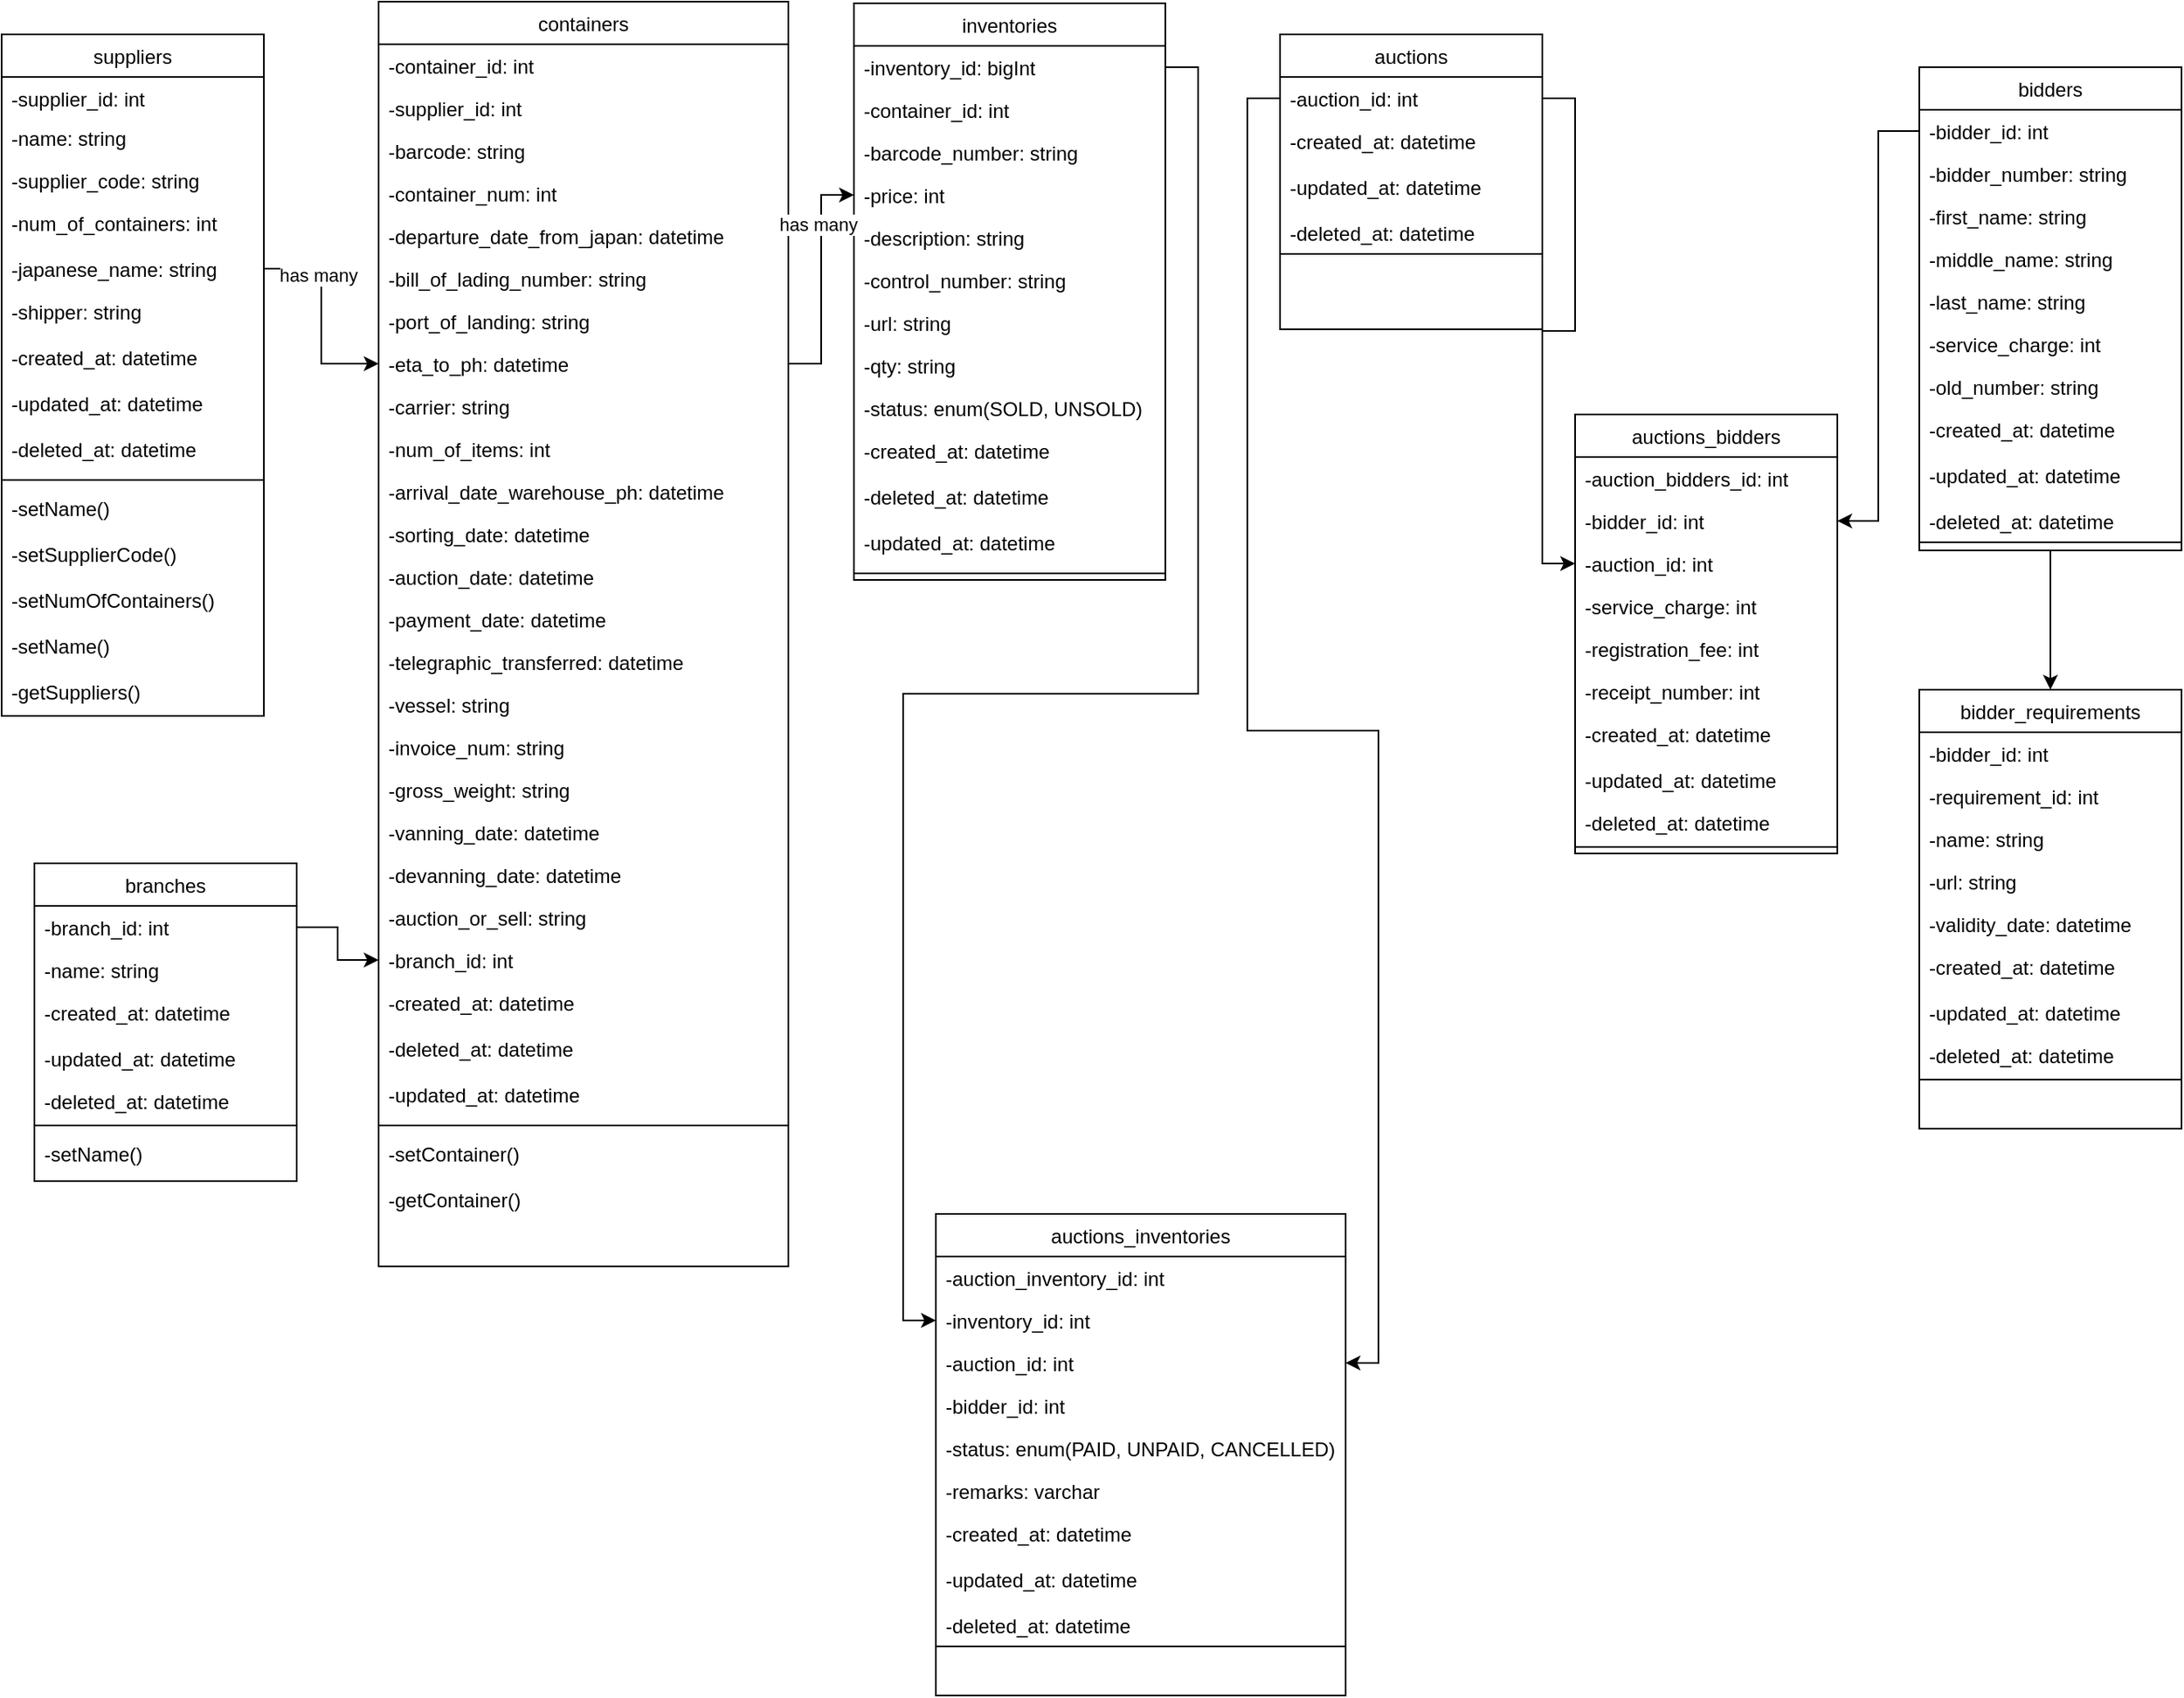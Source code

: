 <mxfile version="24.6.4" type="device">
  <diagram id="C5RBs43oDa-KdzZeNtuy" name="Page-1">
    <mxGraphModel dx="796" dy="783" grid="1" gridSize="10" guides="1" tooltips="1" connect="1" arrows="1" fold="1" page="1" pageScale="1" pageWidth="827" pageHeight="1169" math="0" shadow="0">
      <root>
        <mxCell id="WIyWlLk6GJQsqaUBKTNV-0" />
        <mxCell id="WIyWlLk6GJQsqaUBKTNV-1" parent="WIyWlLk6GJQsqaUBKTNV-0" />
        <mxCell id="zkfFHV4jXpPFQw0GAbJ--0" value="suppliers" style="swimlane;fontStyle=0;align=center;verticalAlign=top;childLayout=stackLayout;horizontal=1;startSize=26;horizontalStack=0;resizeParent=1;resizeLast=0;collapsible=1;marginBottom=0;rounded=0;shadow=0;strokeWidth=1;" parent="WIyWlLk6GJQsqaUBKTNV-1" vertex="1">
          <mxGeometry x="30" y="40" width="160" height="416" as="geometry">
            <mxRectangle x="230" y="140" width="160" height="26" as="alternateBounds" />
          </mxGeometry>
        </mxCell>
        <mxCell id="zkfFHV4jXpPFQw0GAbJ--1" value="-supplier_id: int" style="text;align=left;verticalAlign=top;spacingLeft=4;spacingRight=4;overflow=hidden;rotatable=0;points=[[0,0.5],[1,0.5]];portConstraint=eastwest;" parent="zkfFHV4jXpPFQw0GAbJ--0" vertex="1">
          <mxGeometry y="26" width="160" height="24" as="geometry" />
        </mxCell>
        <mxCell id="zkfFHV4jXpPFQw0GAbJ--2" value="-name: string" style="text;align=left;verticalAlign=top;spacingLeft=4;spacingRight=4;overflow=hidden;rotatable=0;points=[[0,0.5],[1,0.5]];portConstraint=eastwest;rounded=0;shadow=0;html=0;" parent="zkfFHV4jXpPFQw0GAbJ--0" vertex="1">
          <mxGeometry y="50" width="160" height="26" as="geometry" />
        </mxCell>
        <mxCell id="zkfFHV4jXpPFQw0GAbJ--3" value="-supplier_code: string" style="text;align=left;verticalAlign=top;spacingLeft=4;spacingRight=4;overflow=hidden;rotatable=0;points=[[0,0.5],[1,0.5]];portConstraint=eastwest;rounded=0;shadow=0;html=0;" parent="zkfFHV4jXpPFQw0GAbJ--0" vertex="1">
          <mxGeometry y="76" width="160" height="26" as="geometry" />
        </mxCell>
        <mxCell id="zkfFHV4jXpPFQw0GAbJ--5" value="-num_of_containers: int" style="text;align=left;verticalAlign=top;spacingLeft=4;spacingRight=4;overflow=hidden;rotatable=0;points=[[0,0.5],[1,0.5]];portConstraint=eastwest;" parent="zkfFHV4jXpPFQw0GAbJ--0" vertex="1">
          <mxGeometry y="102" width="160" height="28" as="geometry" />
        </mxCell>
        <mxCell id="zkfFHV4jXpPFQw0GAbJ--22" value="-japanese_name: string" style="text;align=left;verticalAlign=top;spacingLeft=4;spacingRight=4;overflow=hidden;rotatable=0;points=[[0,0.5],[1,0.5]];portConstraint=eastwest;rounded=0;shadow=0;html=0;" parent="zkfFHV4jXpPFQw0GAbJ--0" vertex="1">
          <mxGeometry y="130" width="160" height="26" as="geometry" />
        </mxCell>
        <mxCell id="rGwXi7CRJdVwMhHxSXf0-1" value="-shipper: string" style="text;align=left;verticalAlign=top;spacingLeft=4;spacingRight=4;overflow=hidden;rotatable=0;points=[[0,0.5],[1,0.5]];portConstraint=eastwest;" parent="zkfFHV4jXpPFQw0GAbJ--0" vertex="1">
          <mxGeometry y="156" width="160" height="28" as="geometry" />
        </mxCell>
        <mxCell id="rGwXi7CRJdVwMhHxSXf0-60" value="-created_at: datetime" style="text;align=left;verticalAlign=top;spacingLeft=4;spacingRight=4;overflow=hidden;rotatable=0;points=[[0,0.5],[1,0.5]];portConstraint=eastwest;" parent="zkfFHV4jXpPFQw0GAbJ--0" vertex="1">
          <mxGeometry y="184" width="160" height="28" as="geometry" />
        </mxCell>
        <mxCell id="rGwXi7CRJdVwMhHxSXf0-62" value="-updated_at: datetime" style="text;align=left;verticalAlign=top;spacingLeft=4;spacingRight=4;overflow=hidden;rotatable=0;points=[[0,0.5],[1,0.5]];portConstraint=eastwest;" parent="zkfFHV4jXpPFQw0GAbJ--0" vertex="1">
          <mxGeometry y="212" width="160" height="28" as="geometry" />
        </mxCell>
        <mxCell id="rGwXi7CRJdVwMhHxSXf0-61" value="-deleted_at: datetime" style="text;align=left;verticalAlign=top;spacingLeft=4;spacingRight=4;overflow=hidden;rotatable=0;points=[[0,0.5],[1,0.5]];portConstraint=eastwest;" parent="zkfFHV4jXpPFQw0GAbJ--0" vertex="1">
          <mxGeometry y="240" width="160" height="28" as="geometry" />
        </mxCell>
        <mxCell id="zkfFHV4jXpPFQw0GAbJ--4" value="" style="line;html=1;strokeWidth=1;align=left;verticalAlign=middle;spacingTop=-1;spacingLeft=3;spacingRight=3;rotatable=0;labelPosition=right;points=[];portConstraint=eastwest;" parent="zkfFHV4jXpPFQw0GAbJ--0" vertex="1">
          <mxGeometry y="268" width="160" height="8" as="geometry" />
        </mxCell>
        <mxCell id="rGwXi7CRJdVwMhHxSXf0-2" value="-setName()" style="text;align=left;verticalAlign=top;spacingLeft=4;spacingRight=4;overflow=hidden;rotatable=0;points=[[0,0.5],[1,0.5]];portConstraint=eastwest;" parent="zkfFHV4jXpPFQw0GAbJ--0" vertex="1">
          <mxGeometry y="276" width="160" height="28" as="geometry" />
        </mxCell>
        <mxCell id="rGwXi7CRJdVwMhHxSXf0-3" value="-setSupplierCode()" style="text;align=left;verticalAlign=top;spacingLeft=4;spacingRight=4;overflow=hidden;rotatable=0;points=[[0,0.5],[1,0.5]];portConstraint=eastwest;" parent="zkfFHV4jXpPFQw0GAbJ--0" vertex="1">
          <mxGeometry y="304" width="160" height="28" as="geometry" />
        </mxCell>
        <mxCell id="rGwXi7CRJdVwMhHxSXf0-4" value="-setNumOfContainers()" style="text;align=left;verticalAlign=top;spacingLeft=4;spacingRight=4;overflow=hidden;rotatable=0;points=[[0,0.5],[1,0.5]];portConstraint=eastwest;" parent="zkfFHV4jXpPFQw0GAbJ--0" vertex="1">
          <mxGeometry y="332" width="160" height="28" as="geometry" />
        </mxCell>
        <mxCell id="rGwXi7CRJdVwMhHxSXf0-114" value="-setName()" style="text;align=left;verticalAlign=top;spacingLeft=4;spacingRight=4;overflow=hidden;rotatable=0;points=[[0,0.5],[1,0.5]];portConstraint=eastwest;" parent="zkfFHV4jXpPFQw0GAbJ--0" vertex="1">
          <mxGeometry y="360" width="160" height="28" as="geometry" />
        </mxCell>
        <mxCell id="rGwXi7CRJdVwMhHxSXf0-5" value="-getSuppliers()" style="text;align=left;verticalAlign=top;spacingLeft=4;spacingRight=4;overflow=hidden;rotatable=0;points=[[0,0.5],[1,0.5]];portConstraint=eastwest;" parent="zkfFHV4jXpPFQw0GAbJ--0" vertex="1">
          <mxGeometry y="388" width="160" height="28" as="geometry" />
        </mxCell>
        <mxCell id="zkfFHV4jXpPFQw0GAbJ--6" value="inventories" style="swimlane;fontStyle=0;align=center;verticalAlign=top;childLayout=stackLayout;horizontal=1;startSize=26;horizontalStack=0;resizeParent=1;resizeLast=0;collapsible=1;marginBottom=0;rounded=0;shadow=0;strokeWidth=1;" parent="WIyWlLk6GJQsqaUBKTNV-1" vertex="1">
          <mxGeometry x="550" y="21" width="190" height="352" as="geometry">
            <mxRectangle x="130" y="380" width="160" height="26" as="alternateBounds" />
          </mxGeometry>
        </mxCell>
        <mxCell id="zkfFHV4jXpPFQw0GAbJ--7" value="-inventory_id: bigInt" style="text;align=left;verticalAlign=top;spacingLeft=4;spacingRight=4;overflow=hidden;rotatable=0;points=[[0,0.5],[1,0.5]];portConstraint=eastwest;" parent="zkfFHV4jXpPFQw0GAbJ--6" vertex="1">
          <mxGeometry y="26" width="190" height="26" as="geometry" />
        </mxCell>
        <mxCell id="zkfFHV4jXpPFQw0GAbJ--8" value="-container_id: int" style="text;align=left;verticalAlign=top;spacingLeft=4;spacingRight=4;overflow=hidden;rotatable=0;points=[[0,0.5],[1,0.5]];portConstraint=eastwest;rounded=0;shadow=0;html=0;" parent="zkfFHV4jXpPFQw0GAbJ--6" vertex="1">
          <mxGeometry y="52" width="190" height="26" as="geometry" />
        </mxCell>
        <mxCell id="rGwXi7CRJdVwMhHxSXf0-27" value="-barcode_number: string" style="text;align=left;verticalAlign=top;spacingLeft=4;spacingRight=4;overflow=hidden;rotatable=0;points=[[0,0.5],[1,0.5]];portConstraint=eastwest;rounded=0;shadow=0;html=0;" parent="zkfFHV4jXpPFQw0GAbJ--6" vertex="1">
          <mxGeometry y="78" width="190" height="26" as="geometry" />
        </mxCell>
        <mxCell id="rGwXi7CRJdVwMhHxSXf0-28" value="-price: int" style="text;align=left;verticalAlign=top;spacingLeft=4;spacingRight=4;overflow=hidden;rotatable=0;points=[[0,0.5],[1,0.5]];portConstraint=eastwest;rounded=0;shadow=0;html=0;" parent="zkfFHV4jXpPFQw0GAbJ--6" vertex="1">
          <mxGeometry y="104" width="190" height="26" as="geometry" />
        </mxCell>
        <mxCell id="rGwXi7CRJdVwMhHxSXf0-29" value="-description: string" style="text;align=left;verticalAlign=top;spacingLeft=4;spacingRight=4;overflow=hidden;rotatable=0;points=[[0,0.5],[1,0.5]];portConstraint=eastwest;rounded=0;shadow=0;html=0;" parent="zkfFHV4jXpPFQw0GAbJ--6" vertex="1">
          <mxGeometry y="130" width="190" height="26" as="geometry" />
        </mxCell>
        <mxCell id="rGwXi7CRJdVwMhHxSXf0-31" value="-control_number: string" style="text;align=left;verticalAlign=top;spacingLeft=4;spacingRight=4;overflow=hidden;rotatable=0;points=[[0,0.5],[1,0.5]];portConstraint=eastwest;rounded=0;shadow=0;html=0;" parent="zkfFHV4jXpPFQw0GAbJ--6" vertex="1">
          <mxGeometry y="156" width="190" height="26" as="geometry" />
        </mxCell>
        <mxCell id="qgYAAgFOnbUULbIqm46H-3" value="-url: string" style="text;align=left;verticalAlign=top;spacingLeft=4;spacingRight=4;overflow=hidden;rotatable=0;points=[[0,0.5],[1,0.5]];portConstraint=eastwest;rounded=0;shadow=0;html=0;" parent="zkfFHV4jXpPFQw0GAbJ--6" vertex="1">
          <mxGeometry y="182" width="190" height="26" as="geometry" />
        </mxCell>
        <mxCell id="rGwXi7CRJdVwMhHxSXf0-32" value="-qty: string" style="text;align=left;verticalAlign=top;spacingLeft=4;spacingRight=4;overflow=hidden;rotatable=0;points=[[0,0.5],[1,0.5]];portConstraint=eastwest;rounded=0;shadow=0;html=0;" parent="zkfFHV4jXpPFQw0GAbJ--6" vertex="1">
          <mxGeometry y="208" width="190" height="26" as="geometry" />
        </mxCell>
        <mxCell id="34m-0X1IEk7akPMUwm9t-2" value="-status: enum(SOLD, UNSOLD)" style="text;align=left;verticalAlign=top;spacingLeft=4;spacingRight=4;overflow=hidden;rotatable=0;points=[[0,0.5],[1,0.5]];portConstraint=eastwest;rounded=0;shadow=0;html=0;" vertex="1" parent="zkfFHV4jXpPFQw0GAbJ--6">
          <mxGeometry y="234" width="190" height="26" as="geometry" />
        </mxCell>
        <mxCell id="rGwXi7CRJdVwMhHxSXf0-67" value="-created_at: datetime" style="text;align=left;verticalAlign=top;spacingLeft=4;spacingRight=4;overflow=hidden;rotatable=0;points=[[0,0.5],[1,0.5]];portConstraint=eastwest;" parent="zkfFHV4jXpPFQw0GAbJ--6" vertex="1">
          <mxGeometry y="260" width="190" height="28" as="geometry" />
        </mxCell>
        <mxCell id="rGwXi7CRJdVwMhHxSXf0-69" value="-deleted_at: datetime" style="text;align=left;verticalAlign=top;spacingLeft=4;spacingRight=4;overflow=hidden;rotatable=0;points=[[0,0.5],[1,0.5]];portConstraint=eastwest;" parent="zkfFHV4jXpPFQw0GAbJ--6" vertex="1">
          <mxGeometry y="288" width="190" height="28" as="geometry" />
        </mxCell>
        <mxCell id="rGwXi7CRJdVwMhHxSXf0-68" value="-updated_at: datetime" style="text;align=left;verticalAlign=top;spacingLeft=4;spacingRight=4;overflow=hidden;rotatable=0;points=[[0,0.5],[1,0.5]];portConstraint=eastwest;" parent="zkfFHV4jXpPFQw0GAbJ--6" vertex="1">
          <mxGeometry y="316" width="190" height="28" as="geometry" />
        </mxCell>
        <mxCell id="zkfFHV4jXpPFQw0GAbJ--9" value="" style="line;html=1;strokeWidth=1;align=left;verticalAlign=middle;spacingTop=-1;spacingLeft=3;spacingRight=3;rotatable=0;labelPosition=right;points=[];portConstraint=eastwest;" parent="zkfFHV4jXpPFQw0GAbJ--6" vertex="1">
          <mxGeometry y="344" width="190" height="8" as="geometry" />
        </mxCell>
        <mxCell id="zkfFHV4jXpPFQw0GAbJ--17" value="containers" style="swimlane;fontStyle=0;align=center;verticalAlign=top;childLayout=stackLayout;horizontal=1;startSize=26;horizontalStack=0;resizeParent=1;resizeLast=0;collapsible=1;marginBottom=0;rounded=0;shadow=0;strokeWidth=1;" parent="WIyWlLk6GJQsqaUBKTNV-1" vertex="1">
          <mxGeometry x="260" y="20" width="250" height="772" as="geometry">
            <mxRectangle x="550" y="140" width="160" height="26" as="alternateBounds" />
          </mxGeometry>
        </mxCell>
        <mxCell id="zkfFHV4jXpPFQw0GAbJ--18" value="-container_id: int" style="text;align=left;verticalAlign=top;spacingLeft=4;spacingRight=4;overflow=hidden;rotatable=0;points=[[0,0.5],[1,0.5]];portConstraint=eastwest;" parent="zkfFHV4jXpPFQw0GAbJ--17" vertex="1">
          <mxGeometry y="26" width="250" height="26" as="geometry" />
        </mxCell>
        <mxCell id="rGwXi7CRJdVwMhHxSXf0-11" value="-supplier_id: int" style="text;align=left;verticalAlign=top;spacingLeft=4;spacingRight=4;overflow=hidden;rotatable=0;points=[[0,0.5],[1,0.5]];portConstraint=eastwest;rounded=0;shadow=0;html=0;" parent="zkfFHV4jXpPFQw0GAbJ--17" vertex="1">
          <mxGeometry y="52" width="250" height="26" as="geometry" />
        </mxCell>
        <mxCell id="zkfFHV4jXpPFQw0GAbJ--19" value="-barcode: string" style="text;align=left;verticalAlign=top;spacingLeft=4;spacingRight=4;overflow=hidden;rotatable=0;points=[[0,0.5],[1,0.5]];portConstraint=eastwest;rounded=0;shadow=0;html=0;" parent="zkfFHV4jXpPFQw0GAbJ--17" vertex="1">
          <mxGeometry y="78" width="250" height="26" as="geometry" />
        </mxCell>
        <mxCell id="zkfFHV4jXpPFQw0GAbJ--20" value="-container_num: int" style="text;align=left;verticalAlign=top;spacingLeft=4;spacingRight=4;overflow=hidden;rotatable=0;points=[[0,0.5],[1,0.5]];portConstraint=eastwest;rounded=0;shadow=0;html=0;" parent="zkfFHV4jXpPFQw0GAbJ--17" vertex="1">
          <mxGeometry y="104" width="250" height="26" as="geometry" />
        </mxCell>
        <mxCell id="zkfFHV4jXpPFQw0GAbJ--21" value="-departure_date_from_japan: datetime" style="text;align=left;verticalAlign=top;spacingLeft=4;spacingRight=4;overflow=hidden;rotatable=0;points=[[0,0.5],[1,0.5]];portConstraint=eastwest;rounded=0;shadow=0;html=0;" parent="zkfFHV4jXpPFQw0GAbJ--17" vertex="1">
          <mxGeometry y="130" width="250" height="26" as="geometry" />
        </mxCell>
        <mxCell id="rGwXi7CRJdVwMhHxSXf0-6" value="-bill_of_lading_number: string" style="text;align=left;verticalAlign=top;spacingLeft=4;spacingRight=4;overflow=hidden;rotatable=0;points=[[0,0.5],[1,0.5]];portConstraint=eastwest;rounded=0;shadow=0;html=0;" parent="zkfFHV4jXpPFQw0GAbJ--17" vertex="1">
          <mxGeometry y="156" width="250" height="26" as="geometry" />
        </mxCell>
        <mxCell id="rGwXi7CRJdVwMhHxSXf0-7" value="-port_of_landing: string" style="text;align=left;verticalAlign=top;spacingLeft=4;spacingRight=4;overflow=hidden;rotatable=0;points=[[0,0.5],[1,0.5]];portConstraint=eastwest;rounded=0;shadow=0;html=0;" parent="zkfFHV4jXpPFQw0GAbJ--17" vertex="1">
          <mxGeometry y="182" width="250" height="26" as="geometry" />
        </mxCell>
        <mxCell id="rGwXi7CRJdVwMhHxSXf0-8" value="-eta_to_ph: datetime" style="text;align=left;verticalAlign=top;spacingLeft=4;spacingRight=4;overflow=hidden;rotatable=0;points=[[0,0.5],[1,0.5]];portConstraint=eastwest;rounded=0;shadow=0;html=0;" parent="zkfFHV4jXpPFQw0GAbJ--17" vertex="1">
          <mxGeometry y="208" width="250" height="26" as="geometry" />
        </mxCell>
        <mxCell id="rGwXi7CRJdVwMhHxSXf0-9" value="-carrier: string" style="text;align=left;verticalAlign=top;spacingLeft=4;spacingRight=4;overflow=hidden;rotatable=0;points=[[0,0.5],[1,0.5]];portConstraint=eastwest;rounded=0;shadow=0;html=0;" parent="zkfFHV4jXpPFQw0GAbJ--17" vertex="1">
          <mxGeometry y="234" width="250" height="26" as="geometry" />
        </mxCell>
        <mxCell id="rGwXi7CRJdVwMhHxSXf0-10" value="-num_of_items: int" style="text;align=left;verticalAlign=top;spacingLeft=4;spacingRight=4;overflow=hidden;rotatable=0;points=[[0,0.5],[1,0.5]];portConstraint=eastwest;rounded=0;shadow=0;html=0;" parent="zkfFHV4jXpPFQw0GAbJ--17" vertex="1">
          <mxGeometry y="260" width="250" height="26" as="geometry" />
        </mxCell>
        <mxCell id="rGwXi7CRJdVwMhHxSXf0-12" value="-arrival_date_warehouse_ph: datetime" style="text;align=left;verticalAlign=top;spacingLeft=4;spacingRight=4;overflow=hidden;rotatable=0;points=[[0,0.5],[1,0.5]];portConstraint=eastwest;rounded=0;shadow=0;html=0;" parent="zkfFHV4jXpPFQw0GAbJ--17" vertex="1">
          <mxGeometry y="286" width="250" height="26" as="geometry" />
        </mxCell>
        <mxCell id="rGwXi7CRJdVwMhHxSXf0-13" value="-sorting_date: datetime" style="text;align=left;verticalAlign=top;spacingLeft=4;spacingRight=4;overflow=hidden;rotatable=0;points=[[0,0.5],[1,0.5]];portConstraint=eastwest;rounded=0;shadow=0;html=0;" parent="zkfFHV4jXpPFQw0GAbJ--17" vertex="1">
          <mxGeometry y="312" width="250" height="26" as="geometry" />
        </mxCell>
        <mxCell id="rGwXi7CRJdVwMhHxSXf0-14" value="-auction_date: datetime" style="text;align=left;verticalAlign=top;spacingLeft=4;spacingRight=4;overflow=hidden;rotatable=0;points=[[0,0.5],[1,0.5]];portConstraint=eastwest;rounded=0;shadow=0;html=0;" parent="zkfFHV4jXpPFQw0GAbJ--17" vertex="1">
          <mxGeometry y="338" width="250" height="26" as="geometry" />
        </mxCell>
        <mxCell id="rGwXi7CRJdVwMhHxSXf0-16" value="-payment_date: datetime" style="text;align=left;verticalAlign=top;spacingLeft=4;spacingRight=4;overflow=hidden;rotatable=0;points=[[0,0.5],[1,0.5]];portConstraint=eastwest;rounded=0;shadow=0;html=0;" parent="zkfFHV4jXpPFQw0GAbJ--17" vertex="1">
          <mxGeometry y="364" width="250" height="26" as="geometry" />
        </mxCell>
        <mxCell id="rGwXi7CRJdVwMhHxSXf0-15" value="-telegraphic_transferred: datetime" style="text;align=left;verticalAlign=top;spacingLeft=4;spacingRight=4;overflow=hidden;rotatable=0;points=[[0,0.5],[1,0.5]];portConstraint=eastwest;rounded=0;shadow=0;html=0;" parent="zkfFHV4jXpPFQw0GAbJ--17" vertex="1">
          <mxGeometry y="390" width="250" height="26" as="geometry" />
        </mxCell>
        <mxCell id="rGwXi7CRJdVwMhHxSXf0-17" value="-vessel: string" style="text;align=left;verticalAlign=top;spacingLeft=4;spacingRight=4;overflow=hidden;rotatable=0;points=[[0,0.5],[1,0.5]];portConstraint=eastwest;rounded=0;shadow=0;html=0;" parent="zkfFHV4jXpPFQw0GAbJ--17" vertex="1">
          <mxGeometry y="416" width="250" height="26" as="geometry" />
        </mxCell>
        <mxCell id="rGwXi7CRJdVwMhHxSXf0-18" value="-invoice_num: string" style="text;align=left;verticalAlign=top;spacingLeft=4;spacingRight=4;overflow=hidden;rotatable=0;points=[[0,0.5],[1,0.5]];portConstraint=eastwest;rounded=0;shadow=0;html=0;" parent="zkfFHV4jXpPFQw0GAbJ--17" vertex="1">
          <mxGeometry y="442" width="250" height="26" as="geometry" />
        </mxCell>
        <mxCell id="rGwXi7CRJdVwMhHxSXf0-21" value="-gross_weight: string" style="text;align=left;verticalAlign=top;spacingLeft=4;spacingRight=4;overflow=hidden;rotatable=0;points=[[0,0.5],[1,0.5]];portConstraint=eastwest;rounded=0;shadow=0;html=0;" parent="zkfFHV4jXpPFQw0GAbJ--17" vertex="1">
          <mxGeometry y="468" width="250" height="26" as="geometry" />
        </mxCell>
        <mxCell id="rGwXi7CRJdVwMhHxSXf0-19" value="-vanning_date: datetime" style="text;align=left;verticalAlign=top;spacingLeft=4;spacingRight=4;overflow=hidden;rotatable=0;points=[[0,0.5],[1,0.5]];portConstraint=eastwest;rounded=0;shadow=0;html=0;" parent="zkfFHV4jXpPFQw0GAbJ--17" vertex="1">
          <mxGeometry y="494" width="250" height="26" as="geometry" />
        </mxCell>
        <mxCell id="rGwXi7CRJdVwMhHxSXf0-23" value="-devanning_date: datetime" style="text;align=left;verticalAlign=top;spacingLeft=4;spacingRight=4;overflow=hidden;rotatable=0;points=[[0,0.5],[1,0.5]];portConstraint=eastwest;rounded=0;shadow=0;html=0;" parent="zkfFHV4jXpPFQw0GAbJ--17" vertex="1">
          <mxGeometry y="520" width="250" height="26" as="geometry" />
        </mxCell>
        <mxCell id="rGwXi7CRJdVwMhHxSXf0-24" value="-auction_or_sell: string" style="text;align=left;verticalAlign=top;spacingLeft=4;spacingRight=4;overflow=hidden;rotatable=0;points=[[0,0.5],[1,0.5]];portConstraint=eastwest;rounded=0;shadow=0;html=0;" parent="zkfFHV4jXpPFQw0GAbJ--17" vertex="1">
          <mxGeometry y="546" width="250" height="26" as="geometry" />
        </mxCell>
        <mxCell id="rGwXi7CRJdVwMhHxSXf0-22" value="-branch_id: int" style="text;align=left;verticalAlign=top;spacingLeft=4;spacingRight=4;overflow=hidden;rotatable=0;points=[[0,0.5],[1,0.5]];portConstraint=eastwest;rounded=0;shadow=0;html=0;" parent="zkfFHV4jXpPFQw0GAbJ--17" vertex="1">
          <mxGeometry y="572" width="250" height="26" as="geometry" />
        </mxCell>
        <mxCell id="rGwXi7CRJdVwMhHxSXf0-64" value="-created_at: datetime" style="text;align=left;verticalAlign=top;spacingLeft=4;spacingRight=4;overflow=hidden;rotatable=0;points=[[0,0.5],[1,0.5]];portConstraint=eastwest;" parent="zkfFHV4jXpPFQw0GAbJ--17" vertex="1">
          <mxGeometry y="598" width="250" height="28" as="geometry" />
        </mxCell>
        <mxCell id="rGwXi7CRJdVwMhHxSXf0-66" value="-deleted_at: datetime" style="text;align=left;verticalAlign=top;spacingLeft=4;spacingRight=4;overflow=hidden;rotatable=0;points=[[0,0.5],[1,0.5]];portConstraint=eastwest;" parent="zkfFHV4jXpPFQw0GAbJ--17" vertex="1">
          <mxGeometry y="626" width="250" height="28" as="geometry" />
        </mxCell>
        <mxCell id="rGwXi7CRJdVwMhHxSXf0-65" value="-updated_at: datetime" style="text;align=left;verticalAlign=top;spacingLeft=4;spacingRight=4;overflow=hidden;rotatable=0;points=[[0,0.5],[1,0.5]];portConstraint=eastwest;" parent="zkfFHV4jXpPFQw0GAbJ--17" vertex="1">
          <mxGeometry y="654" width="250" height="28" as="geometry" />
        </mxCell>
        <mxCell id="zkfFHV4jXpPFQw0GAbJ--23" value="" style="line;html=1;strokeWidth=1;align=left;verticalAlign=middle;spacingTop=-1;spacingLeft=3;spacingRight=3;rotatable=0;labelPosition=right;points=[];portConstraint=eastwest;" parent="zkfFHV4jXpPFQw0GAbJ--17" vertex="1">
          <mxGeometry y="682" width="250" height="8" as="geometry" />
        </mxCell>
        <mxCell id="rGwXi7CRJdVwMhHxSXf0-112" value="-setContainer()" style="text;align=left;verticalAlign=top;spacingLeft=4;spacingRight=4;overflow=hidden;rotatable=0;points=[[0,0.5],[1,0.5]];portConstraint=eastwest;" parent="zkfFHV4jXpPFQw0GAbJ--17" vertex="1">
          <mxGeometry y="690" width="250" height="28" as="geometry" />
        </mxCell>
        <mxCell id="rGwXi7CRJdVwMhHxSXf0-113" value="-getContainer()" style="text;align=left;verticalAlign=top;spacingLeft=4;spacingRight=4;overflow=hidden;rotatable=0;points=[[0,0.5],[1,0.5]];portConstraint=eastwest;" parent="zkfFHV4jXpPFQw0GAbJ--17" vertex="1">
          <mxGeometry y="718" width="250" height="28" as="geometry" />
        </mxCell>
        <mxCell id="rGwXi7CRJdVwMhHxSXf0-96" style="edgeStyle=orthogonalEdgeStyle;rounded=0;orthogonalLoop=1;jettySize=auto;html=1;entryX=0.5;entryY=0;entryDx=0;entryDy=0;" parent="WIyWlLk6GJQsqaUBKTNV-1" source="rGwXi7CRJdVwMhHxSXf0-33" target="rGwXi7CRJdVwMhHxSXf0-52" edge="1">
          <mxGeometry relative="1" as="geometry" />
        </mxCell>
        <mxCell id="rGwXi7CRJdVwMhHxSXf0-33" value="bidders" style="swimlane;fontStyle=0;align=center;verticalAlign=top;childLayout=stackLayout;horizontal=1;startSize=26;horizontalStack=0;resizeParent=1;resizeLast=0;collapsible=1;marginBottom=0;rounded=0;shadow=0;strokeWidth=1;" parent="WIyWlLk6GJQsqaUBKTNV-1" vertex="1">
          <mxGeometry x="1200" y="60" width="160" height="295" as="geometry">
            <mxRectangle x="130" y="380" width="160" height="26" as="alternateBounds" />
          </mxGeometry>
        </mxCell>
        <mxCell id="rGwXi7CRJdVwMhHxSXf0-36" value="-bidder_id: int" style="text;align=left;verticalAlign=top;spacingLeft=4;spacingRight=4;overflow=hidden;rotatable=0;points=[[0,0.5],[1,0.5]];portConstraint=eastwest;rounded=0;shadow=0;html=0;" parent="rGwXi7CRJdVwMhHxSXf0-33" vertex="1">
          <mxGeometry y="26" width="160" height="26" as="geometry" />
        </mxCell>
        <mxCell id="rGwXi7CRJdVwMhHxSXf0-38" value="-bidder_number: string" style="text;align=left;verticalAlign=top;spacingLeft=4;spacingRight=4;overflow=hidden;rotatable=0;points=[[0,0.5],[1,0.5]];portConstraint=eastwest;rounded=0;shadow=0;html=0;" parent="rGwXi7CRJdVwMhHxSXf0-33" vertex="1">
          <mxGeometry y="52" width="160" height="26" as="geometry" />
        </mxCell>
        <mxCell id="qgYAAgFOnbUULbIqm46H-0" value="-first_name: string" style="text;align=left;verticalAlign=top;spacingLeft=4;spacingRight=4;overflow=hidden;rotatable=0;points=[[0,0.5],[1,0.5]];portConstraint=eastwest;rounded=0;shadow=0;html=0;" parent="rGwXi7CRJdVwMhHxSXf0-33" vertex="1">
          <mxGeometry y="78" width="160" height="26" as="geometry" />
        </mxCell>
        <mxCell id="qgYAAgFOnbUULbIqm46H-1" value="-middle_name: string" style="text;align=left;verticalAlign=top;spacingLeft=4;spacingRight=4;overflow=hidden;rotatable=0;points=[[0,0.5],[1,0.5]];portConstraint=eastwest;rounded=0;shadow=0;html=0;" parent="rGwXi7CRJdVwMhHxSXf0-33" vertex="1">
          <mxGeometry y="104" width="160" height="26" as="geometry" />
        </mxCell>
        <mxCell id="qgYAAgFOnbUULbIqm46H-2" value="-last_name: string" style="text;align=left;verticalAlign=top;spacingLeft=4;spacingRight=4;overflow=hidden;rotatable=0;points=[[0,0.5],[1,0.5]];portConstraint=eastwest;rounded=0;shadow=0;html=0;" parent="rGwXi7CRJdVwMhHxSXf0-33" vertex="1">
          <mxGeometry y="130" width="160" height="26" as="geometry" />
        </mxCell>
        <mxCell id="rGwXi7CRJdVwMhHxSXf0-39" value="-service_charge: int" style="text;align=left;verticalAlign=top;spacingLeft=4;spacingRight=4;overflow=hidden;rotatable=0;points=[[0,0.5],[1,0.5]];portConstraint=eastwest;rounded=0;shadow=0;html=0;" parent="rGwXi7CRJdVwMhHxSXf0-33" vertex="1">
          <mxGeometry y="156" width="160" height="26" as="geometry" />
        </mxCell>
        <mxCell id="rGwXi7CRJdVwMhHxSXf0-57" value="-old_number: string" style="text;align=left;verticalAlign=top;spacingLeft=4;spacingRight=4;overflow=hidden;rotatable=0;points=[[0,0.5],[1,0.5]];portConstraint=eastwest;rounded=0;shadow=0;html=0;" parent="rGwXi7CRJdVwMhHxSXf0-33" vertex="1">
          <mxGeometry y="182" width="160" height="26" as="geometry" />
        </mxCell>
        <mxCell id="rGwXi7CRJdVwMhHxSXf0-104" value="-created_at: datetime" style="text;align=left;verticalAlign=top;spacingLeft=4;spacingRight=4;overflow=hidden;rotatable=0;points=[[0,0.5],[1,0.5]];portConstraint=eastwest;" parent="rGwXi7CRJdVwMhHxSXf0-33" vertex="1">
          <mxGeometry y="208" width="160" height="28" as="geometry" />
        </mxCell>
        <mxCell id="rGwXi7CRJdVwMhHxSXf0-105" value="-updated_at: datetime" style="text;align=left;verticalAlign=top;spacingLeft=4;spacingRight=4;overflow=hidden;rotatable=0;points=[[0,0.5],[1,0.5]];portConstraint=eastwest;" parent="rGwXi7CRJdVwMhHxSXf0-33" vertex="1">
          <mxGeometry y="236" width="160" height="28" as="geometry" />
        </mxCell>
        <mxCell id="rGwXi7CRJdVwMhHxSXf0-106" value="-deleted_at: datetime" style="text;align=left;verticalAlign=top;spacingLeft=4;spacingRight=4;overflow=hidden;rotatable=0;points=[[0,0.5],[1,0.5]];portConstraint=eastwest;" parent="rGwXi7CRJdVwMhHxSXf0-33" vertex="1">
          <mxGeometry y="264" width="160" height="22" as="geometry" />
        </mxCell>
        <mxCell id="rGwXi7CRJdVwMhHxSXf0-42" value="" style="line;html=1;strokeWidth=1;align=left;verticalAlign=middle;spacingTop=-1;spacingLeft=3;spacingRight=3;rotatable=0;labelPosition=right;points=[];portConstraint=eastwest;" parent="rGwXi7CRJdVwMhHxSXf0-33" vertex="1">
          <mxGeometry y="286" width="160" height="8" as="geometry" />
        </mxCell>
        <mxCell id="rGwXi7CRJdVwMhHxSXf0-45" value="auctions" style="swimlane;fontStyle=0;align=center;verticalAlign=top;childLayout=stackLayout;horizontal=1;startSize=26;horizontalStack=0;resizeParent=1;resizeLast=0;collapsible=1;marginBottom=0;rounded=0;shadow=0;strokeWidth=1;" parent="WIyWlLk6GJQsqaUBKTNV-1" vertex="1">
          <mxGeometry x="810" y="40" width="160" height="180" as="geometry">
            <mxRectangle x="130" y="380" width="160" height="26" as="alternateBounds" />
          </mxGeometry>
        </mxCell>
        <mxCell id="rGwXi7CRJdVwMhHxSXf0-46" value="-auction_id: int" style="text;align=left;verticalAlign=top;spacingLeft=4;spacingRight=4;overflow=hidden;rotatable=0;points=[[0,0.5],[1,0.5]];portConstraint=eastwest;rounded=0;shadow=0;html=0;" parent="rGwXi7CRJdVwMhHxSXf0-45" vertex="1">
          <mxGeometry y="26" width="160" height="26" as="geometry" />
        </mxCell>
        <mxCell id="rGwXi7CRJdVwMhHxSXf0-88" value="-created_at: datetime" style="text;align=left;verticalAlign=top;spacingLeft=4;spacingRight=4;overflow=hidden;rotatable=0;points=[[0,0.5],[1,0.5]];portConstraint=eastwest;" parent="rGwXi7CRJdVwMhHxSXf0-45" vertex="1">
          <mxGeometry y="52" width="160" height="28" as="geometry" />
        </mxCell>
        <mxCell id="rGwXi7CRJdVwMhHxSXf0-90" value="-updated_at: datetime" style="text;align=left;verticalAlign=top;spacingLeft=4;spacingRight=4;overflow=hidden;rotatable=0;points=[[0,0.5],[1,0.5]];portConstraint=eastwest;" parent="rGwXi7CRJdVwMhHxSXf0-45" vertex="1">
          <mxGeometry y="80" width="160" height="28" as="geometry" />
        </mxCell>
        <mxCell id="rGwXi7CRJdVwMhHxSXf0-89" value="-deleted_at: datetime" style="text;align=left;verticalAlign=top;spacingLeft=4;spacingRight=4;overflow=hidden;rotatable=0;points=[[0,0.5],[1,0.5]];portConstraint=eastwest;" parent="rGwXi7CRJdVwMhHxSXf0-45" vertex="1">
          <mxGeometry y="108" width="160" height="22" as="geometry" />
        </mxCell>
        <mxCell id="rGwXi7CRJdVwMhHxSXf0-51" value="" style="line;html=1;strokeWidth=1;align=left;verticalAlign=middle;spacingTop=-1;spacingLeft=3;spacingRight=3;rotatable=0;labelPosition=right;points=[];portConstraint=eastwest;" parent="rGwXi7CRJdVwMhHxSXf0-45" vertex="1">
          <mxGeometry y="130" width="160" height="8" as="geometry" />
        </mxCell>
        <mxCell id="rGwXi7CRJdVwMhHxSXf0-52" value="bidder_requirements" style="swimlane;fontStyle=0;align=center;verticalAlign=top;childLayout=stackLayout;horizontal=1;startSize=26;horizontalStack=0;resizeParent=1;resizeLast=0;collapsible=1;marginBottom=0;rounded=0;shadow=0;strokeWidth=1;" parent="WIyWlLk6GJQsqaUBKTNV-1" vertex="1">
          <mxGeometry x="1200" y="440" width="160" height="268" as="geometry">
            <mxRectangle x="130" y="380" width="160" height="26" as="alternateBounds" />
          </mxGeometry>
        </mxCell>
        <mxCell id="rGwXi7CRJdVwMhHxSXf0-53" value="-bidder_id: int" style="text;align=left;verticalAlign=top;spacingLeft=4;spacingRight=4;overflow=hidden;rotatable=0;points=[[0,0.5],[1,0.5]];portConstraint=eastwest;rounded=0;shadow=0;html=0;" parent="rGwXi7CRJdVwMhHxSXf0-52" vertex="1">
          <mxGeometry y="26" width="160" height="26" as="geometry" />
        </mxCell>
        <mxCell id="rGwXi7CRJdVwMhHxSXf0-54" value="-requirement_id: int" style="text;align=left;verticalAlign=top;spacingLeft=4;spacingRight=4;overflow=hidden;rotatable=0;points=[[0,0.5],[1,0.5]];portConstraint=eastwest;rounded=0;shadow=0;html=0;" parent="rGwXi7CRJdVwMhHxSXf0-52" vertex="1">
          <mxGeometry y="52" width="160" height="26" as="geometry" />
        </mxCell>
        <mxCell id="rGwXi7CRJdVwMhHxSXf0-55" value="-name: string" style="text;align=left;verticalAlign=top;spacingLeft=4;spacingRight=4;overflow=hidden;rotatable=0;points=[[0,0.5],[1,0.5]];portConstraint=eastwest;rounded=0;shadow=0;html=0;" parent="rGwXi7CRJdVwMhHxSXf0-52" vertex="1">
          <mxGeometry y="78" width="160" height="26" as="geometry" />
        </mxCell>
        <mxCell id="rGwXi7CRJdVwMhHxSXf0-56" value="-url: string" style="text;align=left;verticalAlign=top;spacingLeft=4;spacingRight=4;overflow=hidden;rotatable=0;points=[[0,0.5],[1,0.5]];portConstraint=eastwest;rounded=0;shadow=0;html=0;" parent="rGwXi7CRJdVwMhHxSXf0-52" vertex="1">
          <mxGeometry y="104" width="160" height="26" as="geometry" />
        </mxCell>
        <mxCell id="rGwXi7CRJdVwMhHxSXf0-73" value="-validity_date: datetime" style="text;align=left;verticalAlign=top;spacingLeft=4;spacingRight=4;overflow=hidden;rotatable=0;points=[[0,0.5],[1,0.5]];portConstraint=eastwest;rounded=0;shadow=0;html=0;" parent="rGwXi7CRJdVwMhHxSXf0-52" vertex="1">
          <mxGeometry y="130" width="160" height="26" as="geometry" />
        </mxCell>
        <mxCell id="rGwXi7CRJdVwMhHxSXf0-74" value="-created_at: datetime" style="text;align=left;verticalAlign=top;spacingLeft=4;spacingRight=4;overflow=hidden;rotatable=0;points=[[0,0.5],[1,0.5]];portConstraint=eastwest;" parent="rGwXi7CRJdVwMhHxSXf0-52" vertex="1">
          <mxGeometry y="156" width="160" height="28" as="geometry" />
        </mxCell>
        <mxCell id="rGwXi7CRJdVwMhHxSXf0-76" value="-updated_at: datetime" style="text;align=left;verticalAlign=top;spacingLeft=4;spacingRight=4;overflow=hidden;rotatable=0;points=[[0,0.5],[1,0.5]];portConstraint=eastwest;" parent="rGwXi7CRJdVwMhHxSXf0-52" vertex="1">
          <mxGeometry y="184" width="160" height="28" as="geometry" />
        </mxCell>
        <mxCell id="rGwXi7CRJdVwMhHxSXf0-75" value="-deleted_at: datetime" style="text;align=left;verticalAlign=middle;spacingLeft=4;spacingRight=4;overflow=hidden;rotatable=0;points=[[0,0.5],[1,0.5]];portConstraint=eastwest;" parent="rGwXi7CRJdVwMhHxSXf0-52" vertex="1">
          <mxGeometry y="212" width="160" height="22" as="geometry" />
        </mxCell>
        <mxCell id="rGwXi7CRJdVwMhHxSXf0-58" value="" style="line;html=1;strokeWidth=1;align=left;verticalAlign=middle;spacingTop=-1;spacingLeft=3;spacingRight=3;rotatable=0;labelPosition=right;points=[];portConstraint=eastwest;" parent="rGwXi7CRJdVwMhHxSXf0-52" vertex="1">
          <mxGeometry y="234" width="160" height="8" as="geometry" />
        </mxCell>
        <mxCell id="rGwXi7CRJdVwMhHxSXf0-77" value="branches" style="swimlane;fontStyle=0;align=center;verticalAlign=top;childLayout=stackLayout;horizontal=1;startSize=26;horizontalStack=0;resizeParent=1;resizeLast=0;collapsible=1;marginBottom=0;rounded=0;shadow=0;strokeWidth=1;" parent="WIyWlLk6GJQsqaUBKTNV-1" vertex="1">
          <mxGeometry x="50" y="546" width="160" height="194" as="geometry">
            <mxRectangle x="130" y="380" width="160" height="26" as="alternateBounds" />
          </mxGeometry>
        </mxCell>
        <mxCell id="rGwXi7CRJdVwMhHxSXf0-78" value="-branch_id: int" style="text;align=left;verticalAlign=top;spacingLeft=4;spacingRight=4;overflow=hidden;rotatable=0;points=[[0,0.5],[1,0.5]];portConstraint=eastwest;rounded=0;shadow=0;html=0;" parent="rGwXi7CRJdVwMhHxSXf0-77" vertex="1">
          <mxGeometry y="26" width="160" height="26" as="geometry" />
        </mxCell>
        <mxCell id="rGwXi7CRJdVwMhHxSXf0-80" value="-name: string" style="text;align=left;verticalAlign=top;spacingLeft=4;spacingRight=4;overflow=hidden;rotatable=0;points=[[0,0.5],[1,0.5]];portConstraint=eastwest;rounded=0;shadow=0;html=0;" parent="rGwXi7CRJdVwMhHxSXf0-77" vertex="1">
          <mxGeometry y="52" width="160" height="26" as="geometry" />
        </mxCell>
        <mxCell id="rGwXi7CRJdVwMhHxSXf0-84" value="-created_at: datetime" style="text;align=left;verticalAlign=top;spacingLeft=4;spacingRight=4;overflow=hidden;rotatable=0;points=[[0,0.5],[1,0.5]];portConstraint=eastwest;" parent="rGwXi7CRJdVwMhHxSXf0-77" vertex="1">
          <mxGeometry y="78" width="160" height="28" as="geometry" />
        </mxCell>
        <mxCell id="rGwXi7CRJdVwMhHxSXf0-85" value="-updated_at: datetime" style="text;align=left;verticalAlign=top;spacingLeft=4;spacingRight=4;overflow=hidden;rotatable=0;points=[[0,0.5],[1,0.5]];portConstraint=eastwest;" parent="rGwXi7CRJdVwMhHxSXf0-77" vertex="1">
          <mxGeometry y="106" width="160" height="28" as="geometry" />
        </mxCell>
        <mxCell id="rGwXi7CRJdVwMhHxSXf0-86" value="-deleted_at: datetime" style="text;align=left;verticalAlign=middle;spacingLeft=4;spacingRight=4;overflow=hidden;rotatable=0;points=[[0,0.5],[1,0.5]];portConstraint=eastwest;" parent="rGwXi7CRJdVwMhHxSXf0-77" vertex="1">
          <mxGeometry y="134" width="160" height="22" as="geometry" />
        </mxCell>
        <mxCell id="rGwXi7CRJdVwMhHxSXf0-87" value="" style="line;html=1;strokeWidth=1;align=left;verticalAlign=middle;spacingTop=-1;spacingLeft=3;spacingRight=3;rotatable=0;labelPosition=right;points=[];portConstraint=eastwest;" parent="rGwXi7CRJdVwMhHxSXf0-77" vertex="1">
          <mxGeometry y="156" width="160" height="8" as="geometry" />
        </mxCell>
        <mxCell id="rGwXi7CRJdVwMhHxSXf0-109" value="-setName()" style="text;align=left;verticalAlign=top;spacingLeft=4;spacingRight=4;overflow=hidden;rotatable=0;points=[[0,0.5],[1,0.5]];portConstraint=eastwest;" parent="rGwXi7CRJdVwMhHxSXf0-77" vertex="1">
          <mxGeometry y="164" width="160" height="28" as="geometry" />
        </mxCell>
        <mxCell id="rGwXi7CRJdVwMhHxSXf0-92" style="edgeStyle=orthogonalEdgeStyle;rounded=0;orthogonalLoop=1;jettySize=auto;html=1;exitX=1;exitY=0.5;exitDx=0;exitDy=0;entryX=0;entryY=0.5;entryDx=0;entryDy=0;" parent="WIyWlLk6GJQsqaUBKTNV-1" source="zkfFHV4jXpPFQw0GAbJ--22" target="rGwXi7CRJdVwMhHxSXf0-8" edge="1">
          <mxGeometry relative="1" as="geometry" />
        </mxCell>
        <mxCell id="rGwXi7CRJdVwMhHxSXf0-97" value="has many" style="edgeLabel;html=1;align=center;verticalAlign=middle;resizable=0;points=[];" parent="rGwXi7CRJdVwMhHxSXf0-92" vertex="1" connectable="0">
          <mxGeometry x="-0.401" y="-2" relative="1" as="geometry">
            <mxPoint as="offset" />
          </mxGeometry>
        </mxCell>
        <mxCell id="rGwXi7CRJdVwMhHxSXf0-94" style="edgeStyle=orthogonalEdgeStyle;rounded=0;orthogonalLoop=1;jettySize=auto;html=1;exitX=1;exitY=0.5;exitDx=0;exitDy=0;entryX=0;entryY=0.5;entryDx=0;entryDy=0;" parent="WIyWlLk6GJQsqaUBKTNV-1" source="rGwXi7CRJdVwMhHxSXf0-8" target="rGwXi7CRJdVwMhHxSXf0-28" edge="1">
          <mxGeometry relative="1" as="geometry" />
        </mxCell>
        <mxCell id="rGwXi7CRJdVwMhHxSXf0-98" value="has many" style="edgeLabel;html=1;align=center;verticalAlign=middle;resizable=0;points=[];" parent="rGwXi7CRJdVwMhHxSXf0-94" vertex="1" connectable="0">
          <mxGeometry x="0.474" y="2" relative="1" as="geometry">
            <mxPoint as="offset" />
          </mxGeometry>
        </mxCell>
        <mxCell id="rGwXi7CRJdVwMhHxSXf0-103" style="edgeStyle=orthogonalEdgeStyle;rounded=0;orthogonalLoop=1;jettySize=auto;html=1;exitX=0;exitY=0.5;exitDx=0;exitDy=0;" parent="WIyWlLk6GJQsqaUBKTNV-1" source="rGwXi7CRJdVwMhHxSXf0-36" target="qgYAAgFOnbUULbIqm46H-21" edge="1">
          <mxGeometry relative="1" as="geometry" />
        </mxCell>
        <mxCell id="rGwXi7CRJdVwMhHxSXf0-107" style="edgeStyle=orthogonalEdgeStyle;rounded=0;orthogonalLoop=1;jettySize=auto;html=1;exitX=1;exitY=0.5;exitDx=0;exitDy=0;entryX=0;entryY=0.5;entryDx=0;entryDy=0;" parent="WIyWlLk6GJQsqaUBKTNV-1" source="rGwXi7CRJdVwMhHxSXf0-78" target="rGwXi7CRJdVwMhHxSXf0-22" edge="1">
          <mxGeometry relative="1" as="geometry" />
        </mxCell>
        <mxCell id="qgYAAgFOnbUULbIqm46H-19" value="auctions_bidders" style="swimlane;fontStyle=0;align=center;verticalAlign=top;childLayout=stackLayout;horizontal=1;startSize=26;horizontalStack=0;resizeParent=1;resizeLast=0;collapsible=1;marginBottom=0;rounded=0;shadow=0;strokeWidth=1;" parent="WIyWlLk6GJQsqaUBKTNV-1" vertex="1">
          <mxGeometry x="990" y="272" width="160" height="268" as="geometry">
            <mxRectangle x="130" y="380" width="160" height="26" as="alternateBounds" />
          </mxGeometry>
        </mxCell>
        <mxCell id="qgYAAgFOnbUULbIqm46H-20" value="-auction_bidders_id: int" style="text;align=left;verticalAlign=top;spacingLeft=4;spacingRight=4;overflow=hidden;rotatable=0;points=[[0,0.5],[1,0.5]];portConstraint=eastwest;rounded=0;shadow=0;html=0;" parent="qgYAAgFOnbUULbIqm46H-19" vertex="1">
          <mxGeometry y="26" width="160" height="26" as="geometry" />
        </mxCell>
        <mxCell id="qgYAAgFOnbUULbIqm46H-21" value="-bidder_id: int" style="text;align=left;verticalAlign=top;spacingLeft=4;spacingRight=4;overflow=hidden;rotatable=0;points=[[0,0.5],[1,0.5]];portConstraint=eastwest;rounded=0;shadow=0;html=0;" parent="qgYAAgFOnbUULbIqm46H-19" vertex="1">
          <mxGeometry y="52" width="160" height="26" as="geometry" />
        </mxCell>
        <mxCell id="qgYAAgFOnbUULbIqm46H-22" value="-auction_id: int" style="text;align=left;verticalAlign=top;spacingLeft=4;spacingRight=4;overflow=hidden;rotatable=0;points=[[0,0.5],[1,0.5]];portConstraint=eastwest;rounded=0;shadow=0;html=0;" parent="qgYAAgFOnbUULbIqm46H-19" vertex="1">
          <mxGeometry y="78" width="160" height="26" as="geometry" />
        </mxCell>
        <mxCell id="rGwXi7CRJdVwMhHxSXf0-48" value="-service_charge: int" style="text;align=left;verticalAlign=top;spacingLeft=4;spacingRight=4;overflow=hidden;rotatable=0;points=[[0,0.5],[1,0.5]];portConstraint=eastwest;rounded=0;shadow=0;html=0;" parent="qgYAAgFOnbUULbIqm46H-19" vertex="1">
          <mxGeometry y="104" width="160" height="26" as="geometry" />
        </mxCell>
        <mxCell id="rGwXi7CRJdVwMhHxSXf0-99" value="-registration_fee: int" style="text;align=left;verticalAlign=top;spacingLeft=4;spacingRight=4;overflow=hidden;rotatable=0;points=[[0,0.5],[1,0.5]];portConstraint=eastwest;rounded=0;shadow=0;html=0;" parent="qgYAAgFOnbUULbIqm46H-19" vertex="1">
          <mxGeometry y="130" width="160" height="26" as="geometry" />
        </mxCell>
        <mxCell id="34m-0X1IEk7akPMUwm9t-5" value="-receipt_number: int" style="text;align=left;verticalAlign=top;spacingLeft=4;spacingRight=4;overflow=hidden;rotatable=0;points=[[0,0.5],[1,0.5]];portConstraint=eastwest;rounded=0;shadow=0;html=0;" vertex="1" parent="qgYAAgFOnbUULbIqm46H-19">
          <mxGeometry y="156" width="160" height="26" as="geometry" />
        </mxCell>
        <mxCell id="qgYAAgFOnbUULbIqm46H-25" value="-created_at: datetime" style="text;align=left;verticalAlign=top;spacingLeft=4;spacingRight=4;overflow=hidden;rotatable=0;points=[[0,0.5],[1,0.5]];portConstraint=eastwest;" parent="qgYAAgFOnbUULbIqm46H-19" vertex="1">
          <mxGeometry y="182" width="160" height="28" as="geometry" />
        </mxCell>
        <mxCell id="qgYAAgFOnbUULbIqm46H-26" value="-updated_at: datetime" style="text;align=left;verticalAlign=top;spacingLeft=4;spacingRight=4;overflow=hidden;rotatable=0;points=[[0,0.5],[1,0.5]];portConstraint=eastwest;" parent="qgYAAgFOnbUULbIqm46H-19" vertex="1">
          <mxGeometry y="210" width="160" height="28" as="geometry" />
        </mxCell>
        <mxCell id="qgYAAgFOnbUULbIqm46H-27" value="-deleted_at: datetime" style="text;align=left;verticalAlign=middle;spacingLeft=4;spacingRight=4;overflow=hidden;rotatable=0;points=[[0,0.5],[1,0.5]];portConstraint=eastwest;" parent="qgYAAgFOnbUULbIqm46H-19" vertex="1">
          <mxGeometry y="238" width="160" height="22" as="geometry" />
        </mxCell>
        <mxCell id="qgYAAgFOnbUULbIqm46H-28" value="" style="line;html=1;strokeWidth=1;align=left;verticalAlign=middle;spacingTop=-1;spacingLeft=3;spacingRight=3;rotatable=0;labelPosition=right;points=[];portConstraint=eastwest;" parent="qgYAAgFOnbUULbIqm46H-19" vertex="1">
          <mxGeometry y="260" width="160" height="8" as="geometry" />
        </mxCell>
        <mxCell id="qgYAAgFOnbUULbIqm46H-29" style="edgeStyle=orthogonalEdgeStyle;rounded=0;orthogonalLoop=1;jettySize=auto;html=1;exitX=1;exitY=0.5;exitDx=0;exitDy=0;entryX=0;entryY=0.5;entryDx=0;entryDy=0;" parent="WIyWlLk6GJQsqaUBKTNV-1" source="rGwXi7CRJdVwMhHxSXf0-46" target="qgYAAgFOnbUULbIqm46H-22" edge="1">
          <mxGeometry relative="1" as="geometry" />
        </mxCell>
        <mxCell id="qgYAAgFOnbUULbIqm46H-31" value="auctions_inventories" style="swimlane;fontStyle=0;align=center;verticalAlign=top;childLayout=stackLayout;horizontal=1;startSize=26;horizontalStack=0;resizeParent=1;resizeLast=0;collapsible=1;marginBottom=0;rounded=0;shadow=0;strokeWidth=1;" parent="WIyWlLk6GJQsqaUBKTNV-1" vertex="1">
          <mxGeometry x="600" y="760" width="250" height="294" as="geometry">
            <mxRectangle x="130" y="380" width="160" height="26" as="alternateBounds" />
          </mxGeometry>
        </mxCell>
        <mxCell id="qgYAAgFOnbUULbIqm46H-32" value="-auction_inventory_id: int" style="text;align=left;verticalAlign=top;spacingLeft=4;spacingRight=4;overflow=hidden;rotatable=0;points=[[0,0.5],[1,0.5]];portConstraint=eastwest;rounded=0;shadow=0;html=0;" parent="qgYAAgFOnbUULbIqm46H-31" vertex="1">
          <mxGeometry y="26" width="250" height="26" as="geometry" />
        </mxCell>
        <mxCell id="qgYAAgFOnbUULbIqm46H-33" value="-inventory_id: int" style="text;align=left;verticalAlign=top;spacingLeft=4;spacingRight=4;overflow=hidden;rotatable=0;points=[[0,0.5],[1,0.5]];portConstraint=eastwest;rounded=0;shadow=0;html=0;" parent="qgYAAgFOnbUULbIqm46H-31" vertex="1">
          <mxGeometry y="52" width="250" height="26" as="geometry" />
        </mxCell>
        <mxCell id="qgYAAgFOnbUULbIqm46H-38" value="-auction_id: int" style="text;align=left;verticalAlign=top;spacingLeft=4;spacingRight=4;overflow=hidden;rotatable=0;points=[[0,0.5],[1,0.5]];portConstraint=eastwest;rounded=0;shadow=0;html=0;" parent="qgYAAgFOnbUULbIqm46H-31" vertex="1">
          <mxGeometry y="78" width="250" height="26" as="geometry" />
        </mxCell>
        <mxCell id="34m-0X1IEk7akPMUwm9t-1" value="-bidder_id: int" style="text;align=left;verticalAlign=top;spacingLeft=4;spacingRight=4;overflow=hidden;rotatable=0;points=[[0,0.5],[1,0.5]];portConstraint=eastwest;rounded=0;shadow=0;html=0;" vertex="1" parent="qgYAAgFOnbUULbIqm46H-31">
          <mxGeometry y="104" width="250" height="26" as="geometry" />
        </mxCell>
        <mxCell id="34m-0X1IEk7akPMUwm9t-4" value="-status: enum(PAID, UNPAID, CANCELLED)" style="text;align=left;verticalAlign=top;spacingLeft=4;spacingRight=4;overflow=hidden;rotatable=0;points=[[0,0.5],[1,0.5]];portConstraint=eastwest;rounded=0;shadow=0;html=0;" vertex="1" parent="qgYAAgFOnbUULbIqm46H-31">
          <mxGeometry y="130" width="250" height="26" as="geometry" />
        </mxCell>
        <mxCell id="34m-0X1IEk7akPMUwm9t-6" value="-remarks: varchar" style="text;align=left;verticalAlign=top;spacingLeft=4;spacingRight=4;overflow=hidden;rotatable=0;points=[[0,0.5],[1,0.5]];portConstraint=eastwest;rounded=0;shadow=0;html=0;" vertex="1" parent="qgYAAgFOnbUULbIqm46H-31">
          <mxGeometry y="156" width="250" height="26" as="geometry" />
        </mxCell>
        <mxCell id="qgYAAgFOnbUULbIqm46H-34" value="-created_at: datetime" style="text;align=left;verticalAlign=top;spacingLeft=4;spacingRight=4;overflow=hidden;rotatable=0;points=[[0,0.5],[1,0.5]];portConstraint=eastwest;" parent="qgYAAgFOnbUULbIqm46H-31" vertex="1">
          <mxGeometry y="182" width="250" height="28" as="geometry" />
        </mxCell>
        <mxCell id="qgYAAgFOnbUULbIqm46H-35" value="-updated_at: datetime" style="text;align=left;verticalAlign=top;spacingLeft=4;spacingRight=4;overflow=hidden;rotatable=0;points=[[0,0.5],[1,0.5]];portConstraint=eastwest;" parent="qgYAAgFOnbUULbIqm46H-31" vertex="1">
          <mxGeometry y="210" width="250" height="28" as="geometry" />
        </mxCell>
        <mxCell id="qgYAAgFOnbUULbIqm46H-36" value="-deleted_at: datetime" style="text;align=left;verticalAlign=top;spacingLeft=4;spacingRight=4;overflow=hidden;rotatable=0;points=[[0,0.5],[1,0.5]];portConstraint=eastwest;" parent="qgYAAgFOnbUULbIqm46H-31" vertex="1">
          <mxGeometry y="238" width="250" height="22" as="geometry" />
        </mxCell>
        <mxCell id="qgYAAgFOnbUULbIqm46H-37" value="" style="line;html=1;strokeWidth=1;align=left;verticalAlign=middle;spacingTop=-1;spacingLeft=3;spacingRight=3;rotatable=0;labelPosition=right;points=[];portConstraint=eastwest;" parent="qgYAAgFOnbUULbIqm46H-31" vertex="1">
          <mxGeometry y="260" width="250" height="8" as="geometry" />
        </mxCell>
        <mxCell id="qgYAAgFOnbUULbIqm46H-40" style="edgeStyle=orthogonalEdgeStyle;rounded=0;orthogonalLoop=1;jettySize=auto;html=1;entryX=0;entryY=0.5;entryDx=0;entryDy=0;" parent="WIyWlLk6GJQsqaUBKTNV-1" source="zkfFHV4jXpPFQw0GAbJ--7" target="qgYAAgFOnbUULbIqm46H-33" edge="1">
          <mxGeometry relative="1" as="geometry" />
        </mxCell>
        <mxCell id="qgYAAgFOnbUULbIqm46H-41" style="edgeStyle=orthogonalEdgeStyle;rounded=0;orthogonalLoop=1;jettySize=auto;html=1;entryX=1;entryY=0.5;entryDx=0;entryDy=0;" parent="WIyWlLk6GJQsqaUBKTNV-1" source="rGwXi7CRJdVwMhHxSXf0-46" target="qgYAAgFOnbUULbIqm46H-38" edge="1">
          <mxGeometry relative="1" as="geometry" />
        </mxCell>
      </root>
    </mxGraphModel>
  </diagram>
</mxfile>
